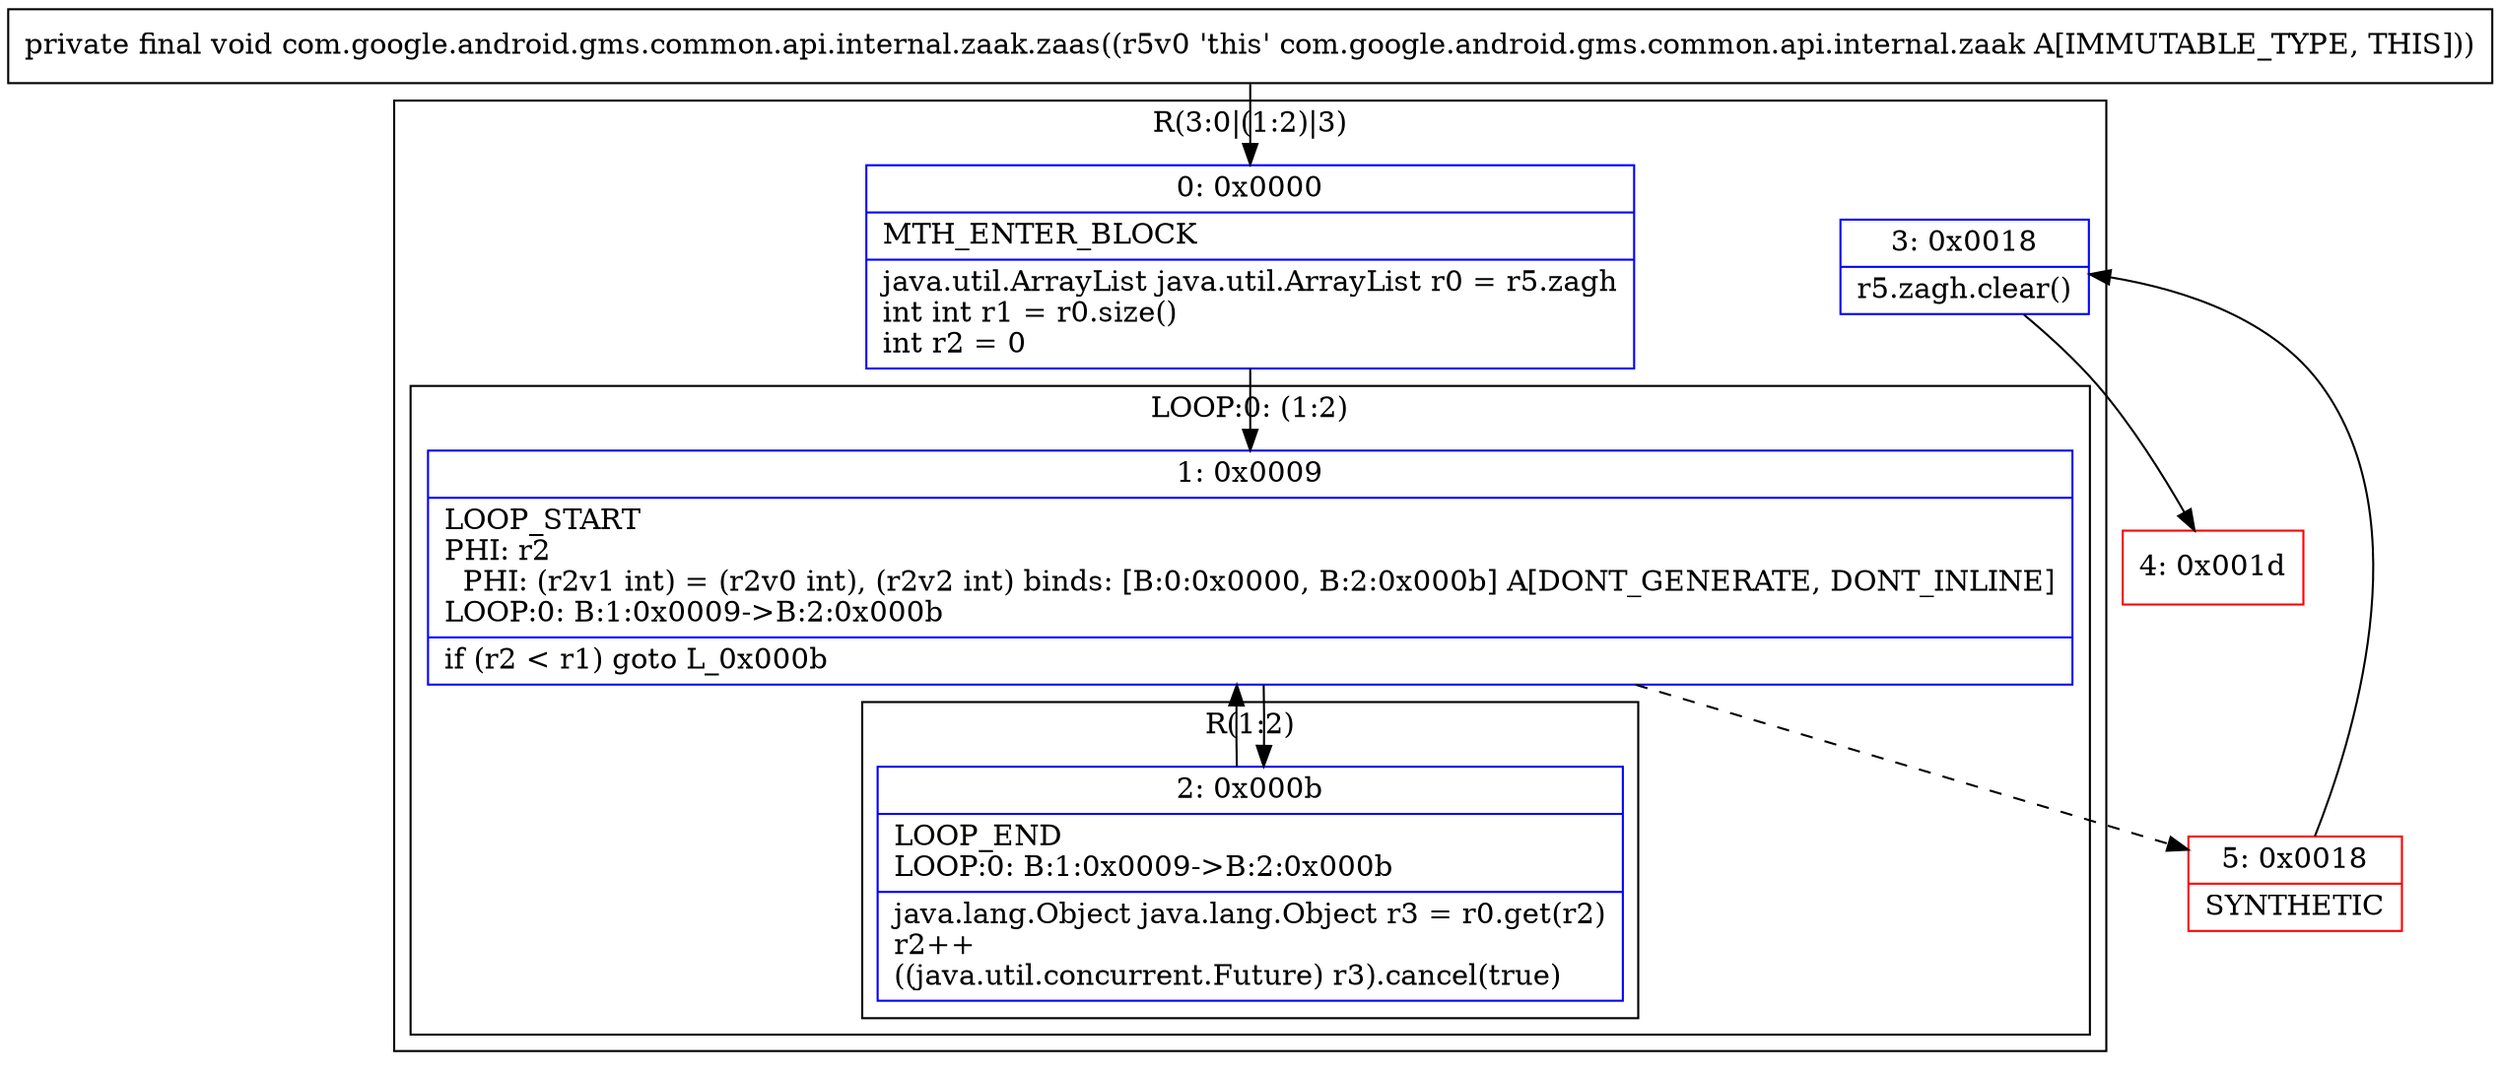 digraph "CFG forcom.google.android.gms.common.api.internal.zaak.zaas()V" {
subgraph cluster_Region_107336354 {
label = "R(3:0|(1:2)|3)";
node [shape=record,color=blue];
Node_0 [shape=record,label="{0\:\ 0x0000|MTH_ENTER_BLOCK\l|java.util.ArrayList java.util.ArrayList r0 = r5.zagh\lint int r1 = r0.size()\lint r2 = 0\l}"];
subgraph cluster_LoopRegion_1876982810 {
label = "LOOP:0: (1:2)";
node [shape=record,color=blue];
Node_1 [shape=record,label="{1\:\ 0x0009|LOOP_START\lPHI: r2 \l  PHI: (r2v1 int) = (r2v0 int), (r2v2 int) binds: [B:0:0x0000, B:2:0x000b] A[DONT_GENERATE, DONT_INLINE]\lLOOP:0: B:1:0x0009\-\>B:2:0x000b\l|if (r2 \< r1) goto L_0x000b\l}"];
subgraph cluster_Region_1785470884 {
label = "R(1:2)";
node [shape=record,color=blue];
Node_2 [shape=record,label="{2\:\ 0x000b|LOOP_END\lLOOP:0: B:1:0x0009\-\>B:2:0x000b\l|java.lang.Object java.lang.Object r3 = r0.get(r2)\lr2++\l((java.util.concurrent.Future) r3).cancel(true)\l}"];
}
}
Node_3 [shape=record,label="{3\:\ 0x0018|r5.zagh.clear()\l}"];
}
Node_4 [shape=record,color=red,label="{4\:\ 0x001d}"];
Node_5 [shape=record,color=red,label="{5\:\ 0x0018|SYNTHETIC\l}"];
MethodNode[shape=record,label="{private final void com.google.android.gms.common.api.internal.zaak.zaas((r5v0 'this' com.google.android.gms.common.api.internal.zaak A[IMMUTABLE_TYPE, THIS])) }"];
MethodNode -> Node_0;
Node_0 -> Node_1;
Node_1 -> Node_2;
Node_1 -> Node_5[style=dashed];
Node_2 -> Node_1;
Node_3 -> Node_4;
Node_5 -> Node_3;
}

